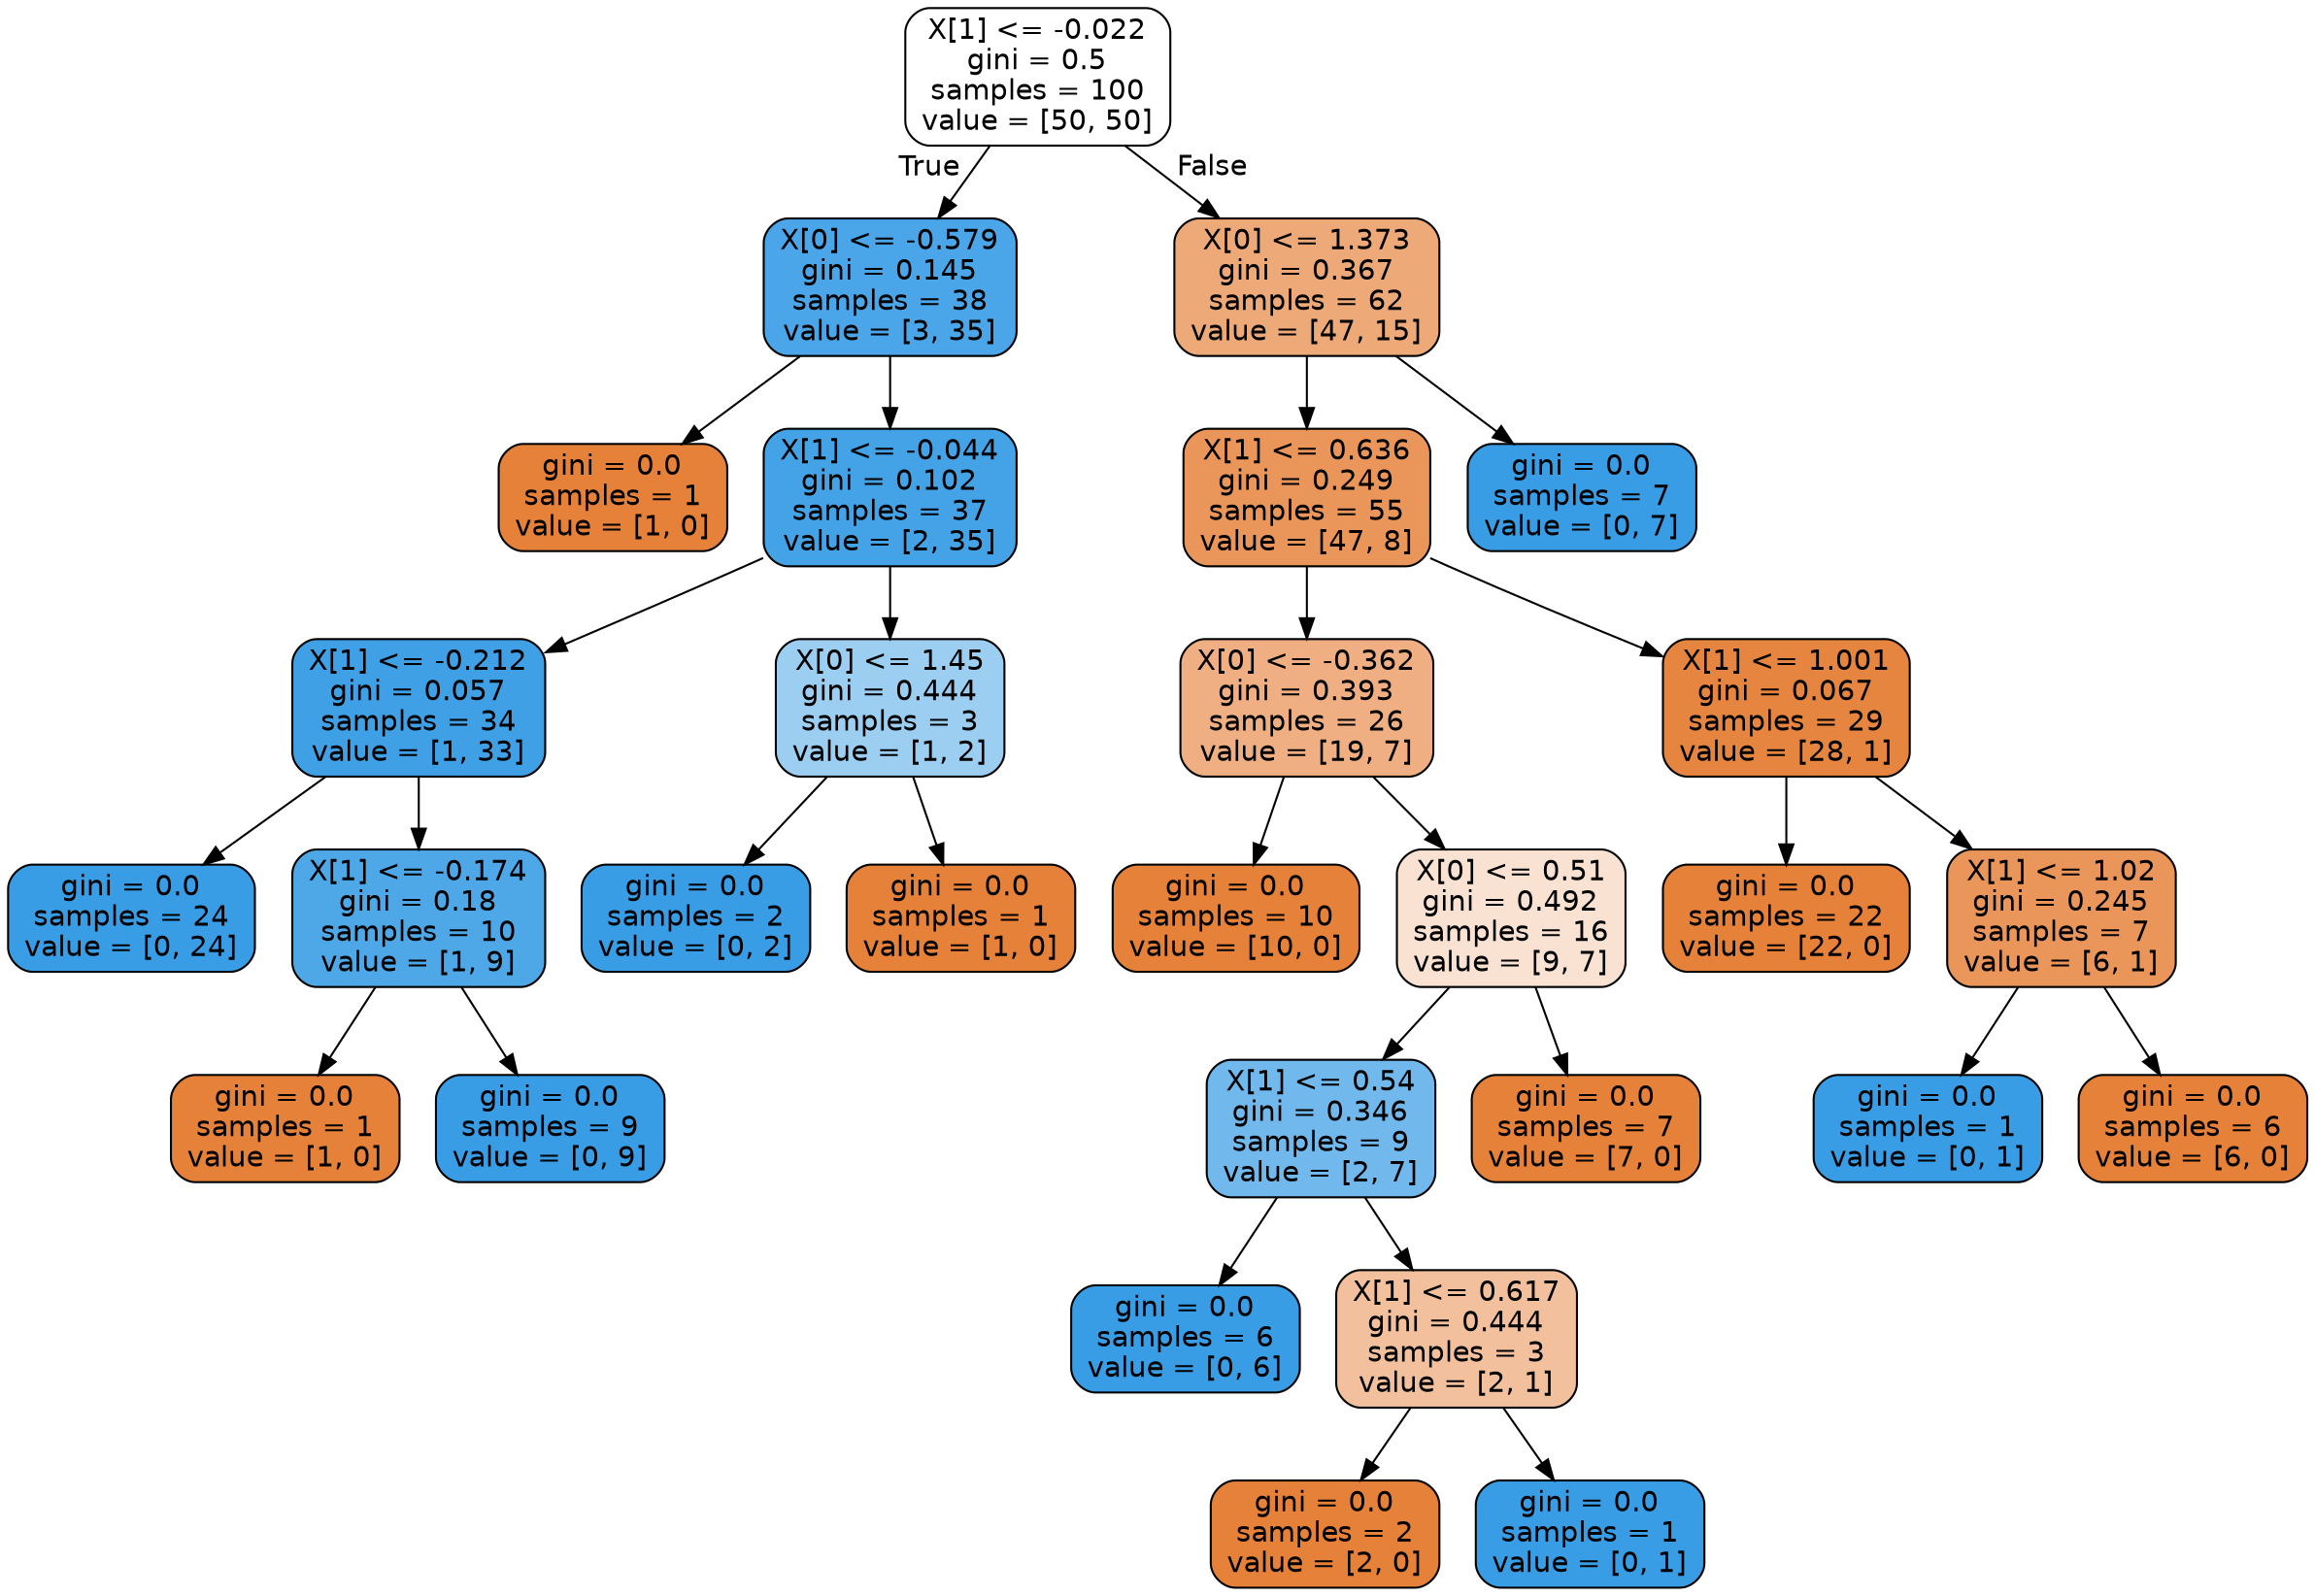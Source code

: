 digraph Tree {
node [shape=box, style="filled, rounded", color="black", fontname=helvetica] ;
edge [fontname=helvetica] ;
0 [label="X[1] <= -0.022\ngini = 0.5\nsamples = 100\nvalue = [50, 50]", fillcolor="#e5813900"] ;
1 [label="X[0] <= -0.579\ngini = 0.145\nsamples = 38\nvalue = [3, 35]", fillcolor="#399de5e9"] ;
0 -> 1 [labeldistance=2.5, labelangle=45, headlabel="True"] ;
2 [label="gini = 0.0\nsamples = 1\nvalue = [1, 0]", fillcolor="#e58139ff"] ;
1 -> 2 ;
3 [label="X[1] <= -0.044\ngini = 0.102\nsamples = 37\nvalue = [2, 35]", fillcolor="#399de5f0"] ;
1 -> 3 ;
4 [label="X[1] <= -0.212\ngini = 0.057\nsamples = 34\nvalue = [1, 33]", fillcolor="#399de5f7"] ;
3 -> 4 ;
5 [label="gini = 0.0\nsamples = 24\nvalue = [0, 24]", fillcolor="#399de5ff"] ;
4 -> 5 ;
6 [label="X[1] <= -0.174\ngini = 0.18\nsamples = 10\nvalue = [1, 9]", fillcolor="#399de5e3"] ;
4 -> 6 ;
7 [label="gini = 0.0\nsamples = 1\nvalue = [1, 0]", fillcolor="#e58139ff"] ;
6 -> 7 ;
8 [label="gini = 0.0\nsamples = 9\nvalue = [0, 9]", fillcolor="#399de5ff"] ;
6 -> 8 ;
9 [label="X[0] <= 1.45\ngini = 0.444\nsamples = 3\nvalue = [1, 2]", fillcolor="#399de57f"] ;
3 -> 9 ;
10 [label="gini = 0.0\nsamples = 2\nvalue = [0, 2]", fillcolor="#399de5ff"] ;
9 -> 10 ;
11 [label="gini = 0.0\nsamples = 1\nvalue = [1, 0]", fillcolor="#e58139ff"] ;
9 -> 11 ;
12 [label="X[0] <= 1.373\ngini = 0.367\nsamples = 62\nvalue = [47, 15]", fillcolor="#e58139ae"] ;
0 -> 12 [labeldistance=2.5, labelangle=-45, headlabel="False"] ;
13 [label="X[1] <= 0.636\ngini = 0.249\nsamples = 55\nvalue = [47, 8]", fillcolor="#e58139d4"] ;
12 -> 13 ;
14 [label="X[0] <= -0.362\ngini = 0.393\nsamples = 26\nvalue = [19, 7]", fillcolor="#e58139a1"] ;
13 -> 14 ;
15 [label="gini = 0.0\nsamples = 10\nvalue = [10, 0]", fillcolor="#e58139ff"] ;
14 -> 15 ;
16 [label="X[0] <= 0.51\ngini = 0.492\nsamples = 16\nvalue = [9, 7]", fillcolor="#e5813939"] ;
14 -> 16 ;
17 [label="X[1] <= 0.54\ngini = 0.346\nsamples = 9\nvalue = [2, 7]", fillcolor="#399de5b6"] ;
16 -> 17 ;
18 [label="gini = 0.0\nsamples = 6\nvalue = [0, 6]", fillcolor="#399de5ff"] ;
17 -> 18 ;
19 [label="X[1] <= 0.617\ngini = 0.444\nsamples = 3\nvalue = [2, 1]", fillcolor="#e581397f"] ;
17 -> 19 ;
20 [label="gini = 0.0\nsamples = 2\nvalue = [2, 0]", fillcolor="#e58139ff"] ;
19 -> 20 ;
21 [label="gini = 0.0\nsamples = 1\nvalue = [0, 1]", fillcolor="#399de5ff"] ;
19 -> 21 ;
22 [label="gini = 0.0\nsamples = 7\nvalue = [7, 0]", fillcolor="#e58139ff"] ;
16 -> 22 ;
23 [label="X[1] <= 1.001\ngini = 0.067\nsamples = 29\nvalue = [28, 1]", fillcolor="#e58139f6"] ;
13 -> 23 ;
24 [label="gini = 0.0\nsamples = 22\nvalue = [22, 0]", fillcolor="#e58139ff"] ;
23 -> 24 ;
25 [label="X[1] <= 1.02\ngini = 0.245\nsamples = 7\nvalue = [6, 1]", fillcolor="#e58139d4"] ;
23 -> 25 ;
26 [label="gini = 0.0\nsamples = 1\nvalue = [0, 1]", fillcolor="#399de5ff"] ;
25 -> 26 ;
27 [label="gini = 0.0\nsamples = 6\nvalue = [6, 0]", fillcolor="#e58139ff"] ;
25 -> 27 ;
28 [label="gini = 0.0\nsamples = 7\nvalue = [0, 7]", fillcolor="#399de5ff"] ;
12 -> 28 ;
}